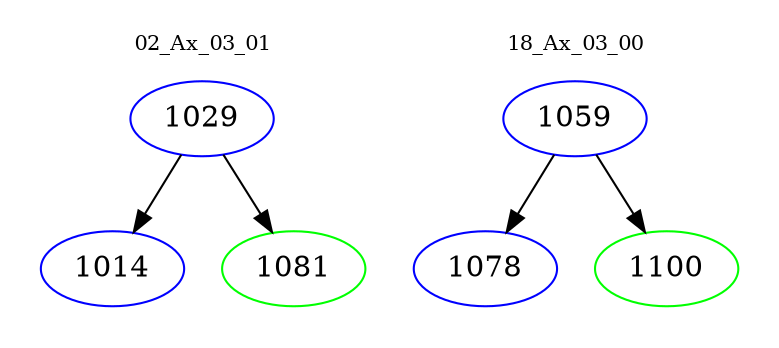 digraph{
subgraph cluster_0 {
color = white
label = "02_Ax_03_01";
fontsize=10;
T0_1029 [label="1029", color="blue"]
T0_1029 -> T0_1014 [color="black"]
T0_1014 [label="1014", color="blue"]
T0_1029 -> T0_1081 [color="black"]
T0_1081 [label="1081", color="green"]
}
subgraph cluster_1 {
color = white
label = "18_Ax_03_00";
fontsize=10;
T1_1059 [label="1059", color="blue"]
T1_1059 -> T1_1078 [color="black"]
T1_1078 [label="1078", color="blue"]
T1_1059 -> T1_1100 [color="black"]
T1_1100 [label="1100", color="green"]
}
}
